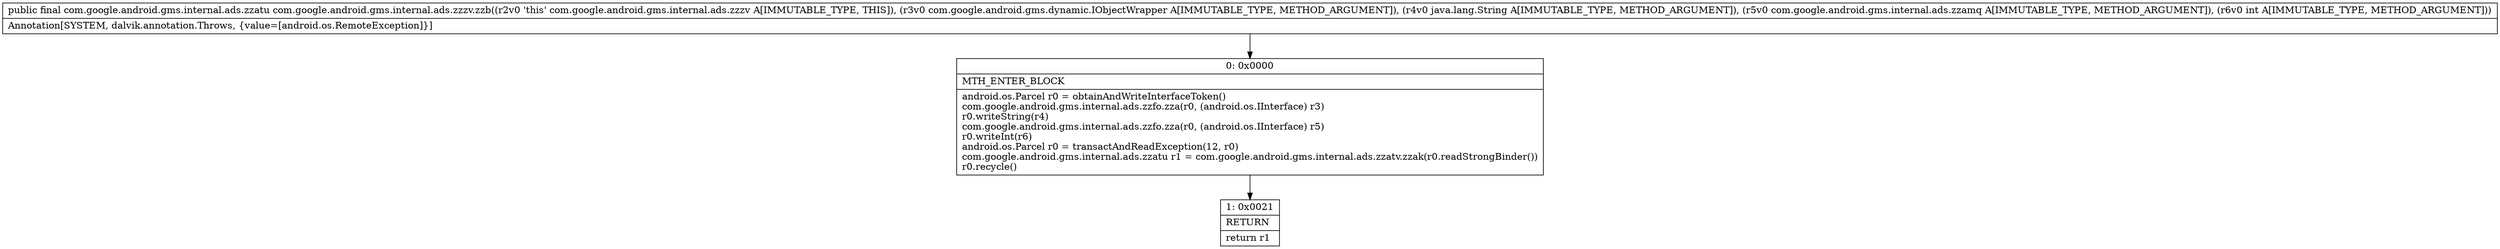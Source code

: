 digraph "CFG forcom.google.android.gms.internal.ads.zzzv.zzb(Lcom\/google\/android\/gms\/dynamic\/IObjectWrapper;Ljava\/lang\/String;Lcom\/google\/android\/gms\/internal\/ads\/zzamq;I)Lcom\/google\/android\/gms\/internal\/ads\/zzatu;" {
Node_0 [shape=record,label="{0\:\ 0x0000|MTH_ENTER_BLOCK\l|android.os.Parcel r0 = obtainAndWriteInterfaceToken()\lcom.google.android.gms.internal.ads.zzfo.zza(r0, (android.os.IInterface) r3)\lr0.writeString(r4)\lcom.google.android.gms.internal.ads.zzfo.zza(r0, (android.os.IInterface) r5)\lr0.writeInt(r6)\landroid.os.Parcel r0 = transactAndReadException(12, r0)\lcom.google.android.gms.internal.ads.zzatu r1 = com.google.android.gms.internal.ads.zzatv.zzak(r0.readStrongBinder())\lr0.recycle()\l}"];
Node_1 [shape=record,label="{1\:\ 0x0021|RETURN\l|return r1\l}"];
MethodNode[shape=record,label="{public final com.google.android.gms.internal.ads.zzatu com.google.android.gms.internal.ads.zzzv.zzb((r2v0 'this' com.google.android.gms.internal.ads.zzzv A[IMMUTABLE_TYPE, THIS]), (r3v0 com.google.android.gms.dynamic.IObjectWrapper A[IMMUTABLE_TYPE, METHOD_ARGUMENT]), (r4v0 java.lang.String A[IMMUTABLE_TYPE, METHOD_ARGUMENT]), (r5v0 com.google.android.gms.internal.ads.zzamq A[IMMUTABLE_TYPE, METHOD_ARGUMENT]), (r6v0 int A[IMMUTABLE_TYPE, METHOD_ARGUMENT]))  | Annotation[SYSTEM, dalvik.annotation.Throws, \{value=[android.os.RemoteException]\}]\l}"];
MethodNode -> Node_0;
Node_0 -> Node_1;
}

